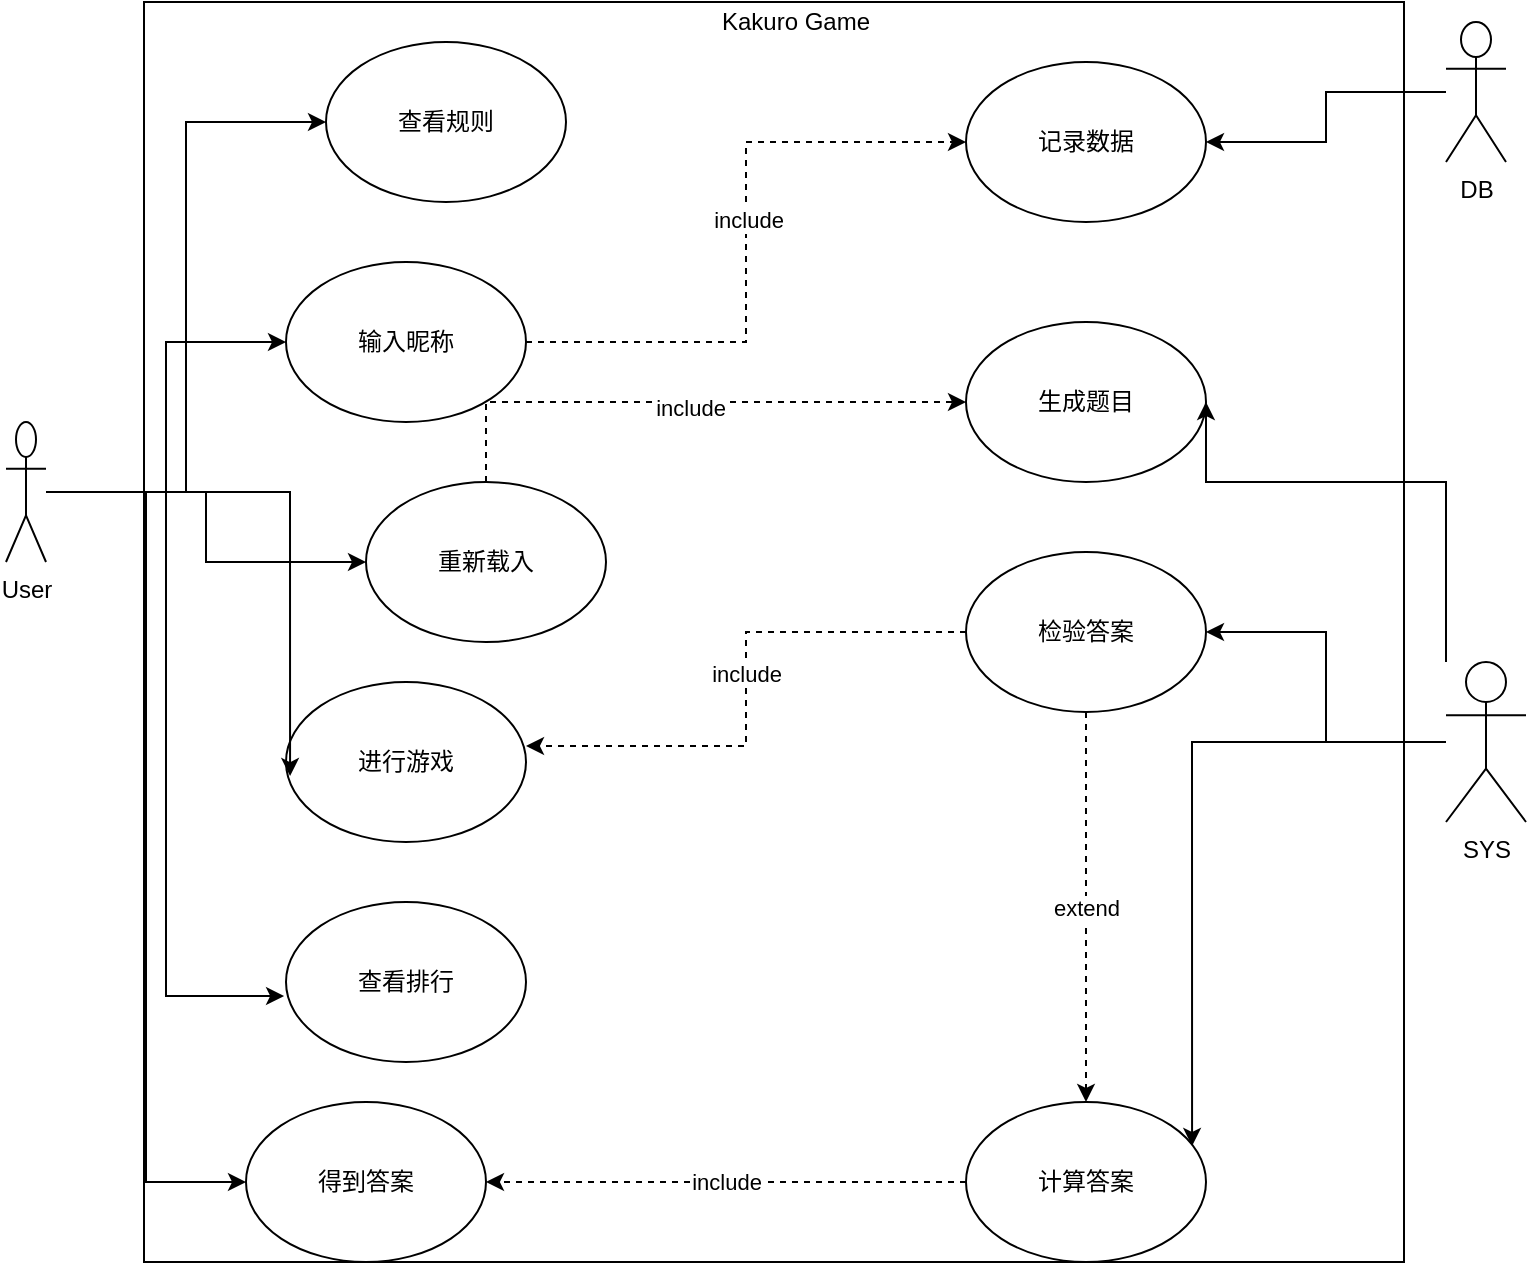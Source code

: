 <mxfile version="14.4.3" type="device"><diagram id="rPOW0d7_7ElRhf5vGAl7" name="Page-1"><mxGraphModel dx="1418" dy="758" grid="1" gridSize="10" guides="1" tooltips="1" connect="1" arrows="1" fold="1" page="1" pageScale="1" pageWidth="827" pageHeight="1169" math="0" shadow="0"><root><mxCell id="0"/><mxCell id="1" parent="0"/><mxCell id="jZ1MAAMGFullfpeC39L5-1" value="User" style="shape=umlActor;verticalLabelPosition=bottom;verticalAlign=top;html=1;outlineConnect=0;" vertex="1" parent="1"><mxGeometry x="40" y="280" width="20" height="70" as="geometry"/></mxCell><mxCell id="jZ1MAAMGFullfpeC39L5-2" value="DB　" style="shape=umlActor;verticalLabelPosition=bottom;verticalAlign=top;html=1;outlineConnect=0;" vertex="1" parent="1"><mxGeometry x="760" y="80" width="30" height="70" as="geometry"/></mxCell><mxCell id="jZ1MAAMGFullfpeC39L5-3" value="SYS" style="shape=umlActor;verticalLabelPosition=bottom;verticalAlign=top;html=1;outlineConnect=0;" vertex="1" parent="1"><mxGeometry x="760" y="400" width="40" height="80" as="geometry"/></mxCell><mxCell id="jZ1MAAMGFullfpeC39L5-9" value="" style="whiteSpace=wrap;html=1;aspect=fixed;" vertex="1" parent="1"><mxGeometry x="109" y="70" width="630" height="630" as="geometry"/></mxCell><mxCell id="jZ1MAAMGFullfpeC39L5-10" value="Kakuro Game" style="text;html=1;strokeColor=none;fillColor=none;align=center;verticalAlign=middle;whiteSpace=wrap;rounded=0;" vertex="1" parent="1"><mxGeometry x="240" y="70" width="390" height="20" as="geometry"/></mxCell><mxCell id="jZ1MAAMGFullfpeC39L5-11" value="查看规则" style="ellipse;whiteSpace=wrap;html=1;" vertex="1" parent="1"><mxGeometry x="200" y="90" width="120" height="80" as="geometry"/></mxCell><mxCell id="jZ1MAAMGFullfpeC39L5-41" style="edgeStyle=orthogonalEdgeStyle;rounded=0;orthogonalLoop=1;jettySize=auto;html=1;entryX=0;entryY=0.5;entryDx=0;entryDy=0;dashed=1;" edge="1" parent="1" source="jZ1MAAMGFullfpeC39L5-12" target="jZ1MAAMGFullfpeC39L5-16"><mxGeometry relative="1" as="geometry"/></mxCell><mxCell id="jZ1MAAMGFullfpeC39L5-42" value="include" style="edgeLabel;html=1;align=center;verticalAlign=middle;resizable=0;points=[];" vertex="1" connectable="0" parent="jZ1MAAMGFullfpeC39L5-41"><mxGeometry x="0.07" y="-1" relative="1" as="geometry"><mxPoint as="offset"/></mxGeometry></mxCell><mxCell id="jZ1MAAMGFullfpeC39L5-12" value="输入昵称" style="ellipse;whiteSpace=wrap;html=1;" vertex="1" parent="1"><mxGeometry x="180" y="200" width="120" height="80" as="geometry"/></mxCell><mxCell id="jZ1MAAMGFullfpeC39L5-13" value="进行游戏" style="ellipse;whiteSpace=wrap;html=1;" vertex="1" parent="1"><mxGeometry x="180" y="410" width="120" height="80" as="geometry"/></mxCell><mxCell id="jZ1MAAMGFullfpeC39L5-14" value="重新载入" style="ellipse;whiteSpace=wrap;html=1;" vertex="1" parent="1"><mxGeometry x="220" y="310" width="120" height="80" as="geometry"/></mxCell><mxCell id="jZ1MAAMGFullfpeC39L5-15" value="查看排行" style="ellipse;whiteSpace=wrap;html=1;" vertex="1" parent="1"><mxGeometry x="180" y="520" width="120" height="80" as="geometry"/></mxCell><mxCell id="jZ1MAAMGFullfpeC39L5-16" value="记录数据" style="ellipse;whiteSpace=wrap;html=1;" vertex="1" parent="1"><mxGeometry x="520" y="100" width="120" height="80" as="geometry"/></mxCell><mxCell id="jZ1MAAMGFullfpeC39L5-17" value="生成题目" style="ellipse;whiteSpace=wrap;html=1;" vertex="1" parent="1"><mxGeometry x="520" y="230" width="120" height="80" as="geometry"/></mxCell><mxCell id="jZ1MAAMGFullfpeC39L5-33" style="edgeStyle=orthogonalEdgeStyle;rounded=0;orthogonalLoop=1;jettySize=auto;html=1;entryX=1;entryY=0.4;entryDx=0;entryDy=0;entryPerimeter=0;dashed=1;" edge="1" parent="1" source="jZ1MAAMGFullfpeC39L5-18" target="jZ1MAAMGFullfpeC39L5-13"><mxGeometry relative="1" as="geometry"/></mxCell><mxCell id="jZ1MAAMGFullfpeC39L5-34" value="include" style="edgeLabel;html=1;align=center;verticalAlign=middle;resizable=0;points=[];" vertex="1" connectable="0" parent="jZ1MAAMGFullfpeC39L5-33"><mxGeometry x="-0.056" relative="1" as="geometry"><mxPoint as="offset"/></mxGeometry></mxCell><mxCell id="jZ1MAAMGFullfpeC39L5-39" value="extend" style="edgeStyle=orthogonalEdgeStyle;rounded=0;orthogonalLoop=1;jettySize=auto;html=1;dashed=1;" edge="1" parent="1" source="jZ1MAAMGFullfpeC39L5-18" target="jZ1MAAMGFullfpeC39L5-19"><mxGeometry relative="1" as="geometry"/></mxCell><mxCell id="jZ1MAAMGFullfpeC39L5-18" value="检验答案" style="ellipse;whiteSpace=wrap;html=1;" vertex="1" parent="1"><mxGeometry x="520" y="345" width="120" height="80" as="geometry"/></mxCell><mxCell id="jZ1MAAMGFullfpeC39L5-40" value="include" style="edgeStyle=orthogonalEdgeStyle;rounded=0;orthogonalLoop=1;jettySize=auto;html=1;entryX=1;entryY=0.5;entryDx=0;entryDy=0;dashed=1;" edge="1" parent="1" source="jZ1MAAMGFullfpeC39L5-19" target="jZ1MAAMGFullfpeC39L5-20"><mxGeometry relative="1" as="geometry"/></mxCell><mxCell id="jZ1MAAMGFullfpeC39L5-19" value="计算答案" style="ellipse;whiteSpace=wrap;html=1;" vertex="1" parent="1"><mxGeometry x="520" y="620" width="120" height="80" as="geometry"/></mxCell><mxCell id="jZ1MAAMGFullfpeC39L5-20" value="得到答案" style="ellipse;whiteSpace=wrap;html=1;" vertex="1" parent="1"><mxGeometry x="160" y="620" width="120" height="80" as="geometry"/></mxCell><mxCell id="jZ1MAAMGFullfpeC39L5-22" style="edgeStyle=orthogonalEdgeStyle;rounded=0;orthogonalLoop=1;jettySize=auto;html=1;" edge="1" parent="1" source="jZ1MAAMGFullfpeC39L5-2" target="jZ1MAAMGFullfpeC39L5-16"><mxGeometry relative="1" as="geometry"/></mxCell><mxCell id="jZ1MAAMGFullfpeC39L5-24" style="edgeStyle=orthogonalEdgeStyle;rounded=0;orthogonalLoop=1;jettySize=auto;html=1;entryX=1;entryY=0.5;entryDx=0;entryDy=0;" edge="1" parent="1" source="jZ1MAAMGFullfpeC39L5-3" target="jZ1MAAMGFullfpeC39L5-17"><mxGeometry relative="1" as="geometry"><Array as="points"><mxPoint x="760" y="310"/><mxPoint x="640" y="310"/></Array></mxGeometry></mxCell><mxCell id="jZ1MAAMGFullfpeC39L5-26" style="edgeStyle=orthogonalEdgeStyle;rounded=0;orthogonalLoop=1;jettySize=auto;html=1;exitX=0.5;exitY=0;exitDx=0;exitDy=0;dashed=1;" edge="1" parent="1" source="jZ1MAAMGFullfpeC39L5-14" target="jZ1MAAMGFullfpeC39L5-17"><mxGeometry relative="1" as="geometry"/></mxCell><mxCell id="jZ1MAAMGFullfpeC39L5-27" value="include" style="edgeLabel;html=1;align=center;verticalAlign=middle;resizable=0;points=[];" vertex="1" connectable="0" parent="jZ1MAAMGFullfpeC39L5-26"><mxGeometry y="2" relative="1" as="geometry"><mxPoint x="2" y="5" as="offset"/></mxGeometry></mxCell><mxCell id="jZ1MAAMGFullfpeC39L5-28" style="edgeStyle=orthogonalEdgeStyle;rounded=0;orthogonalLoop=1;jettySize=auto;html=1;entryX=0;entryY=0.5;entryDx=0;entryDy=0;" edge="1" parent="1" source="jZ1MAAMGFullfpeC39L5-1" target="jZ1MAAMGFullfpeC39L5-11"><mxGeometry relative="1" as="geometry"/></mxCell><mxCell id="jZ1MAAMGFullfpeC39L5-29" style="edgeStyle=orthogonalEdgeStyle;rounded=0;orthogonalLoop=1;jettySize=auto;html=1;entryX=-0.008;entryY=0.588;entryDx=0;entryDy=0;entryPerimeter=0;" edge="1" parent="1" source="jZ1MAAMGFullfpeC39L5-1" target="jZ1MAAMGFullfpeC39L5-15"><mxGeometry relative="1" as="geometry"/></mxCell><mxCell id="jZ1MAAMGFullfpeC39L5-30" style="edgeStyle=orthogonalEdgeStyle;rounded=0;orthogonalLoop=1;jettySize=auto;html=1;entryX=0;entryY=0.5;entryDx=0;entryDy=0;" edge="1" parent="1" source="jZ1MAAMGFullfpeC39L5-1" target="jZ1MAAMGFullfpeC39L5-12"><mxGeometry relative="1" as="geometry"/></mxCell><mxCell id="jZ1MAAMGFullfpeC39L5-31" style="edgeStyle=orthogonalEdgeStyle;rounded=0;orthogonalLoop=1;jettySize=auto;html=1;entryX=0.017;entryY=0.588;entryDx=0;entryDy=0;entryPerimeter=0;" edge="1" parent="1" source="jZ1MAAMGFullfpeC39L5-1" target="jZ1MAAMGFullfpeC39L5-13"><mxGeometry relative="1" as="geometry"/></mxCell><mxCell id="jZ1MAAMGFullfpeC39L5-32" style="edgeStyle=orthogonalEdgeStyle;rounded=0;orthogonalLoop=1;jettySize=auto;html=1;entryX=0;entryY=0.5;entryDx=0;entryDy=0;" edge="1" parent="1" source="jZ1MAAMGFullfpeC39L5-1" target="jZ1MAAMGFullfpeC39L5-20"><mxGeometry relative="1" as="geometry"/></mxCell><mxCell id="jZ1MAAMGFullfpeC39L5-37" style="edgeStyle=orthogonalEdgeStyle;rounded=0;orthogonalLoop=1;jettySize=auto;html=1;entryX=1;entryY=0.5;entryDx=0;entryDy=0;" edge="1" parent="1" source="jZ1MAAMGFullfpeC39L5-3" target="jZ1MAAMGFullfpeC39L5-18"><mxGeometry relative="1" as="geometry"/></mxCell><mxCell id="jZ1MAAMGFullfpeC39L5-38" style="edgeStyle=orthogonalEdgeStyle;rounded=0;orthogonalLoop=1;jettySize=auto;html=1;entryX=0.942;entryY=0.275;entryDx=0;entryDy=0;entryPerimeter=0;" edge="1" parent="1" source="jZ1MAAMGFullfpeC39L5-3" target="jZ1MAAMGFullfpeC39L5-19"><mxGeometry relative="1" as="geometry"/></mxCell><mxCell id="jZ1MAAMGFullfpeC39L5-43" style="edgeStyle=orthogonalEdgeStyle;rounded=0;orthogonalLoop=1;jettySize=auto;html=1;" edge="1" parent="1" source="jZ1MAAMGFullfpeC39L5-1" target="jZ1MAAMGFullfpeC39L5-14"><mxGeometry relative="1" as="geometry"/></mxCell></root></mxGraphModel></diagram></mxfile>
